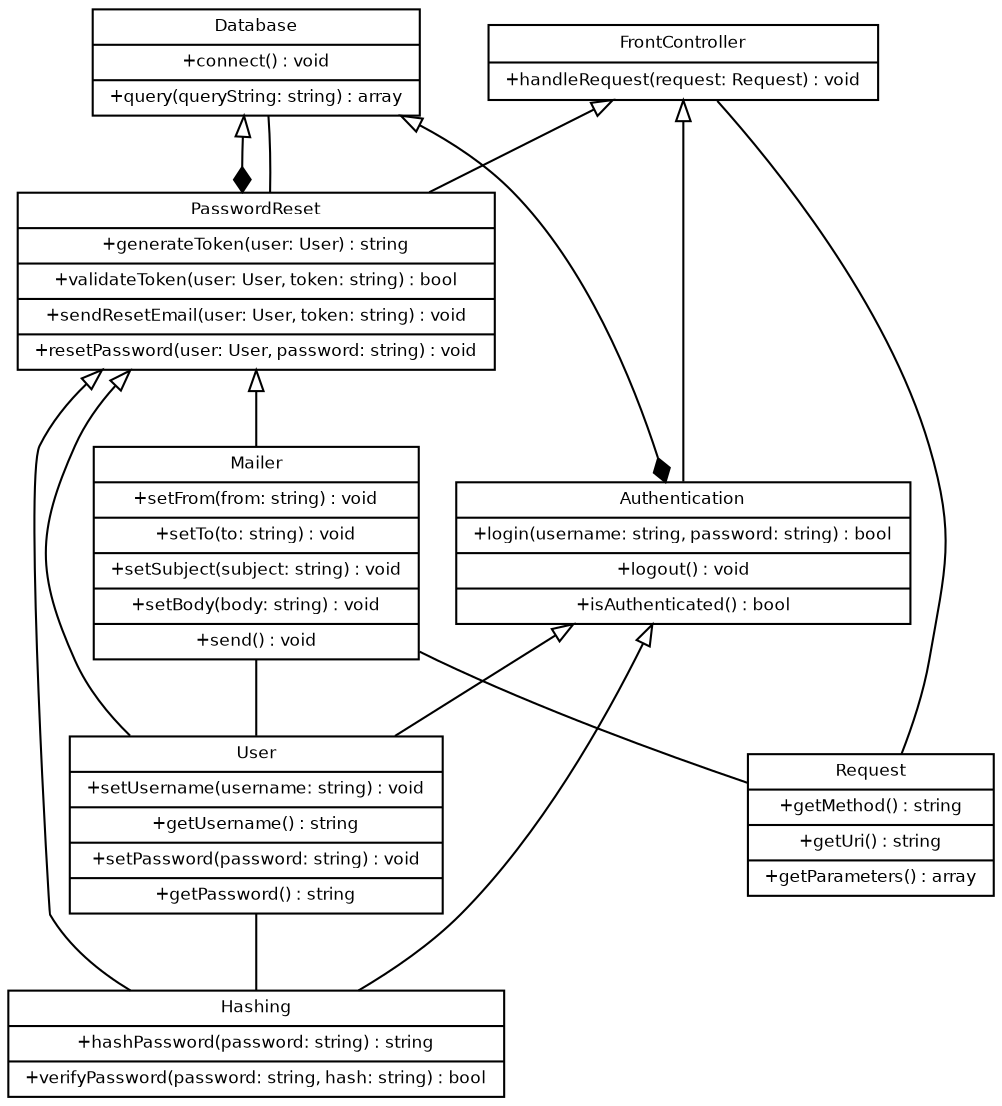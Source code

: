 digraph Login_Class_Diagram {
  edge [arrowtail="empty", splines=ortho];
  node [shape=record, fontname="Bitstream Vera Sans", fontsize=8];

  /* Database class */
  database [label="{Database|+connect() : void|+query(queryString: string) : array}"];

  /* User class */
  user [label="{User|+setUsername(username: string) : void|+getUsername() : string|+setPassword(password: string) : void|+getPassword() : string}"];

  /* Hashing trait */
  hashing [label="{Hashing|+hashPassword(password: string) : string|+verifyPassword(password: string, hash: string) : bool}"];

  /* Authentication class */
  authentication [label="{Authentication|+login(username: string, password: string) : bool|+logout() : void|+isAuthenticated() : bool}"];

  /* Mailer class */
  mailer [label="{Mailer|+setFrom(from: string) : void|+setTo(to: string) : void|+setSubject(subject: string) : void|+setBody(body: string) : void|+send() : void}"];

  /* PasswordReset class */
  password_reset [label="{PasswordReset|+generateToken(user: User) : string|+validateToken(user: User, token: string) : bool|+sendResetEmail(user: User, token: string) : void|+resetPassword(user: User, password: string) : void}"];

  /* Front Controller */
  front_controller [label="{FrontController|+handleRequest(request: Request) : void}"];

  /* Request class */
  request [label="{Request|+getMethod() : string|+getUri() : string|+getParameters() : array}"];

  /* Connect Database to Authentication and PasswordReset */
  database -> authentication [arrowhead=diamond, dir=both, splines=ortho];
  database -> password_reset [arrowhead=diamond, dir=both, splines=ortho];

  /* User uses Hashing trait */
  user -> hashing [dir=none, splines=ortho];

  /* Authentication uses User and Hashing */
  authentication -> user [arrowhead=triangle, dir=back, splines=ortho];
  authentication -> hashing [arrowhead=diamond, dir=back, splines=ortho];

  /* PasswordReset uses Database, User, Mailer, and Hashing */
  password_reset -> database [arrowhead=diamond, dir=none, splines=ortho];
  password_reset -> user [arrowhead=triangle, dir=back, splines=ortho];
  password_reset -> mailer [arrowhead=diamond, dir=back, splines=ortho];
  password_reset -> hashing [arrowhead=diamond, dir=back, splines=ortho];

  /* Front Controller uses Authentication and PasswordReset */
  front_controller -> authentication [arrowhead=triangle, dir=back, splines=ortho];
  front_controller -> password_reset [arrowhead=triangle, dir=back, splines=ortho];

  /* Request is used by Front Controller */
  front_controller -> request [arrowhead=diamond, dir=none, splines=ortho];

  /* Add edge with arrowtail=empty */
  mailer -> {user, request} [dir=none, arrowhead=diamond, splines=ortho];
}
